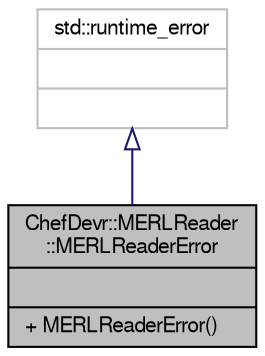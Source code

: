 digraph "ChefDevr::MERLReader::MERLReaderError"
{
  edge [fontname="FreeSans",fontsize="10",labelfontname="FreeSans",labelfontsize="10"];
  node [fontname="FreeSans",fontsize="10",shape=record];
  Node1 [label="{ChefDevr::MERLReader\l::MERLReaderError\n||+ MERLReaderError()\l}",height=0.2,width=0.4,color="black", fillcolor="grey75", style="filled", fontcolor="black"];
  Node2 -> Node1 [dir="back",color="midnightblue",fontsize="10",style="solid",arrowtail="onormal",fontname="FreeSans"];
  Node2 [label="{std::runtime_error\n||}",height=0.2,width=0.4,color="grey75", fillcolor="white", style="filled"];
}
